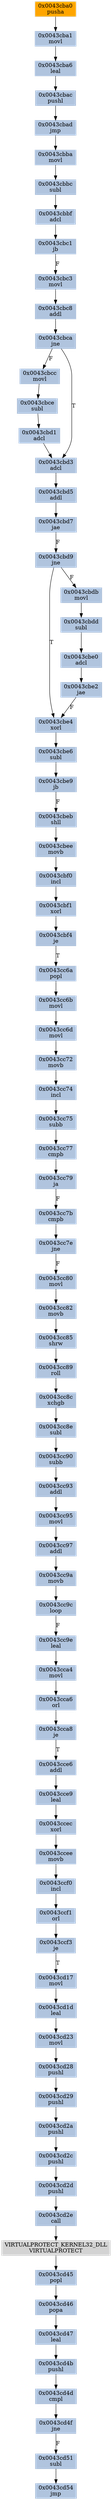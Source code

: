 strict digraph G {
	graph [bgcolor=transparent,
		name=G
	];
	node [color=lightsteelblue,
		fillcolor=lightsteelblue,
		shape=rectangle,
		style=filled
	];
	"0x0043ccf0"	[label="0x0043ccf0
incl"];
	"0x0043ccf1"	[label="0x0043ccf1
orl"];
	"0x0043ccf0" -> "0x0043ccf1"	[color="#000000"];
	"0x0043cd51"	[label="0x0043cd51
subl"];
	"0x0043cd54"	[label="0x0043cd54
jmp"];
	"0x0043cd51" -> "0x0043cd54"	[color="#000000"];
	"0x0043cca4"	[label="0x0043cca4
movl"];
	"0x0043cca6"	[label="0x0043cca6
orl"];
	"0x0043cca4" -> "0x0043cca6"	[color="#000000"];
	"0x0043cbe0"	[label="0x0043cbe0
adcl"];
	"0x0043cbe2"	[label="0x0043cbe2
jae"];
	"0x0043cbe0" -> "0x0043cbe2"	[color="#000000"];
	"0x0043cbe4"	[label="0x0043cbe4
xorl"];
	"0x0043cbe2" -> "0x0043cbe4"	[color="#000000",
		label=F];
	"0x0043cd2c"	[label="0x0043cd2c
pushl"];
	"0x0043cd2d"	[label="0x0043cd2d
pushl"];
	"0x0043cd2c" -> "0x0043cd2d"	[color="#000000"];
	"0x0043cc6b"	[label="0x0043cc6b
movl"];
	"0x0043cc6d"	[label="0x0043cc6d
movl"];
	"0x0043cc6b" -> "0x0043cc6d"	[color="#000000"];
	"0x0043cbca"	[label="0x0043cbca
jne"];
	"0x0043cbcc"	[label="0x0043cbcc
movl"];
	"0x0043cbca" -> "0x0043cbcc"	[color="#000000",
		label=F];
	"0x0043cbd3"	[label="0x0043cbd3
adcl"];
	"0x0043cbca" -> "0x0043cbd3"	[color="#000000",
		label=T];
	"0x0043cbc3"	[label="0x0043cbc3
movl"];
	"0x0043cbc8"	[label="0x0043cbc8
addl"];
	"0x0043cbc3" -> "0x0043cbc8"	[color="#000000"];
	"0x0043cbdb"	[label="0x0043cbdb
movl"];
	"0x0043cbdd"	[label="0x0043cbdd
subl"];
	"0x0043cbdb" -> "0x0043cbdd"	[color="#000000"];
	"0x0043cc9e"	[label="0x0043cc9e
leal"];
	"0x0043cc9e" -> "0x0043cca4"	[color="#000000"];
	VIRTUALPROTECT_KERNEL32_DLL	[color=lightgrey,
		fillcolor=lightgrey,
		label="VIRTUALPROTECT_KERNEL32_DLL
VIRTUALPROTECT"];
	"0x0043cd45"	[label="0x0043cd45
popl"];
	VIRTUALPROTECT_KERNEL32_DLL -> "0x0043cd45"	[color="#000000"];
	"0x0043cc9c"	[label="0x0043cc9c
loop"];
	"0x0043cc9c" -> "0x0043cc9e"	[color="#000000",
		label=F];
	"0x0043ccf3"	[label="0x0043ccf3
je"];
	"0x0043ccf1" -> "0x0043ccf3"	[color="#000000"];
	"0x0043ccee"	[label="0x0043ccee
movb"];
	"0x0043ccee" -> "0x0043ccf0"	[color="#000000"];
	"0x0043cc93"	[label="0x0043cc93
addl"];
	"0x0043cc95"	[label="0x0043cc95
movl"];
	"0x0043cc93" -> "0x0043cc95"	[color="#000000"];
	"0x0043cc85"	[label="0x0043cc85
shrw"];
	"0x0043cc89"	[label="0x0043cc89
roll"];
	"0x0043cc85" -> "0x0043cc89"	[color="#000000"];
	"0x0043cbad"	[label="0x0043cbad
jmp"];
	"0x0043cbba"	[label="0x0043cbba
movl"];
	"0x0043cbad" -> "0x0043cbba"	[color="#000000"];
	"0x0043cbce"	[label="0x0043cbce
subl"];
	"0x0043cbcc" -> "0x0043cbce"	[color="#000000"];
	"0x0043cc72"	[label="0x0043cc72
movb"];
	"0x0043cc6d" -> "0x0043cc72"	[color="#000000"];
	"0x0043cc77"	[label="0x0043cc77
cmpb"];
	"0x0043cc79"	[label="0x0043cc79
ja"];
	"0x0043cc77" -> "0x0043cc79"	[color="#000000"];
	"0x0043cc6a"	[label="0x0043cc6a
popl"];
	"0x0043cc6a" -> "0x0043cc6b"	[color="#000000"];
	"0x0043cd1d"	[label="0x0043cd1d
leal"];
	"0x0043cd23"	[label="0x0043cd23
movl"];
	"0x0043cd1d" -> "0x0043cd23"	[color="#000000"];
	"0x0043cbac"	[label="0x0043cbac
pushl"];
	"0x0043cbac" -> "0x0043cbad"	[color="#000000"];
	"0x0043cc75"	[label="0x0043cc75
subb"];
	"0x0043cc75" -> "0x0043cc77"	[color="#000000"];
	"0x0043cbbf"	[label="0x0043cbbf
adcl"];
	"0x0043cbc1"	[label="0x0043cbc1
jb"];
	"0x0043cbbf" -> "0x0043cbc1"	[color="#000000"];
	"0x0043cd4d"	[label="0x0043cd4d
cmpl"];
	"0x0043cd4f"	[label="0x0043cd4f
jne"];
	"0x0043cd4d" -> "0x0043cd4f"	[color="#000000"];
	"0x0043cc97"	[label="0x0043cc97
addl"];
	"0x0043cc95" -> "0x0043cc97"	[color="#000000"];
	"0x0043cce9"	[label="0x0043cce9
leal"];
	"0x0043ccec"	[label="0x0043ccec
xorl"];
	"0x0043cce9" -> "0x0043ccec"	[color="#000000"];
	"0x0043cba0"	[color=lightgrey,
		fillcolor=orange,
		label="0x0043cba0
pusha"];
	"0x0043cba1"	[label="0x0043cba1
movl"];
	"0x0043cba0" -> "0x0043cba1"	[color="#000000"];
	"0x0043cd2a"	[label="0x0043cd2a
pushl"];
	"0x0043cd2a" -> "0x0043cd2c"	[color="#000000"];
	"0x0043cbee"	[label="0x0043cbee
movb"];
	"0x0043cbf0"	[label="0x0043cbf0
incl"];
	"0x0043cbee" -> "0x0043cbf0"	[color="#000000"];
	"0x0043cce6"	[label="0x0043cce6
addl"];
	"0x0043cce6" -> "0x0043cce9"	[color="#000000"];
	"0x0043cd4b"	[label="0x0043cd4b
pushl"];
	"0x0043cd4b" -> "0x0043cd4d"	[color="#000000"];
	"0x0043cc8c"	[label="0x0043cc8c
xchgb"];
	"0x0043cc89" -> "0x0043cc8c"	[color="#000000"];
	"0x0043cbe6"	[label="0x0043cbe6
subl"];
	"0x0043cbe9"	[label="0x0043cbe9
jb"];
	"0x0043cbe6" -> "0x0043cbe9"	[color="#000000"];
	"0x0043cd29"	[label="0x0043cd29
pushl"];
	"0x0043cd29" -> "0x0043cd2a"	[color="#000000"];
	"0x0043cbf1"	[label="0x0043cbf1
xorl"];
	"0x0043cbf0" -> "0x0043cbf1"	[color="#000000"];
	"0x0043cbe4" -> "0x0043cbe6"	[color="#000000"];
	"0x0043cd17"	[label="0x0043cd17
movl"];
	"0x0043cd17" -> "0x0043cd1d"	[color="#000000"];
	"0x0043cc90"	[label="0x0043cc90
subb"];
	"0x0043cc90" -> "0x0043cc93"	[color="#000000"];
	"0x0043cd2e"	[label="0x0043cd2e
call"];
	"0x0043cd2d" -> "0x0043cd2e"	[color="#000000"];
	"0x0043cbc8" -> "0x0043cbca"	[color="#000000"];
	"0x0043cbdd" -> "0x0043cbe0"	[color="#000000"];
	"0x0043cc74"	[label="0x0043cc74
incl"];
	"0x0043cc74" -> "0x0043cc75"	[color="#000000"];
	"0x0043cca8"	[label="0x0043cca8
je"];
	"0x0043cca8" -> "0x0043cce6"	[color="#000000",
		label=T];
	"0x0043cba6"	[label="0x0043cba6
leal"];
	"0x0043cba6" -> "0x0043cbac"	[color="#000000"];
	"0x0043ccf3" -> "0x0043cd17"	[color="#000000",
		label=T];
	"0x0043cbd9"	[label="0x0043cbd9
jne"];
	"0x0043cbd9" -> "0x0043cbdb"	[color="#000000",
		label=F];
	"0x0043cbd9" -> "0x0043cbe4"	[color="#000000",
		label=T];
	"0x0043cd28"	[label="0x0043cd28
pushl"];
	"0x0043cd23" -> "0x0043cd28"	[color="#000000"];
	"0x0043cbf4"	[label="0x0043cbf4
je"];
	"0x0043cbf1" -> "0x0043cbf4"	[color="#000000"];
	"0x0043cc7e"	[label="0x0043cc7e
jne"];
	"0x0043cc80"	[label="0x0043cc80
movl"];
	"0x0043cc7e" -> "0x0043cc80"	[color="#000000",
		label=F];
	"0x0043cc82"	[label="0x0043cc82
movb"];
	"0x0043cc80" -> "0x0043cc82"	[color="#000000"];
	"0x0043cbd7"	[label="0x0043cbd7
jae"];
	"0x0043cbd7" -> "0x0043cbd9"	[color="#000000",
		label=F];
	"0x0043ccec" -> "0x0043ccee"	[color="#000000"];
	"0x0043cc7b"	[label="0x0043cc7b
cmpb"];
	"0x0043cc79" -> "0x0043cc7b"	[color="#000000",
		label=F];
	"0x0043cc8e"	[label="0x0043cc8e
subl"];
	"0x0043cc8e" -> "0x0043cc90"	[color="#000000"];
	"0x0043cbd5"	[label="0x0043cbd5
addl"];
	"0x0043cbd3" -> "0x0043cbd5"	[color="#000000"];
	"0x0043cba1" -> "0x0043cba6"	[color="#000000"];
	"0x0043cd47"	[label="0x0043cd47
leal"];
	"0x0043cd47" -> "0x0043cd4b"	[color="#000000"];
	"0x0043cc8c" -> "0x0043cc8e"	[color="#000000"];
	"0x0043cc9a"	[label="0x0043cc9a
movb"];
	"0x0043cc97" -> "0x0043cc9a"	[color="#000000"];
	"0x0043cbd5" -> "0x0043cbd7"	[color="#000000"];
	"0x0043cbc1" -> "0x0043cbc3"	[color="#000000",
		label=F];
	"0x0043cc72" -> "0x0043cc74"	[color="#000000"];
	"0x0043cbbc"	[label="0x0043cbbc
subl"];
	"0x0043cbba" -> "0x0043cbbc"	[color="#000000"];
	"0x0043cca6" -> "0x0043cca8"	[color="#000000"];
	"0x0043cbeb"	[label="0x0043cbeb
shll"];
	"0x0043cbeb" -> "0x0043cbee"	[color="#000000"];
	"0x0043cbbc" -> "0x0043cbbf"	[color="#000000"];
	"0x0043cd4f" -> "0x0043cd51"	[color="#000000",
		label=F];
	"0x0043cc7b" -> "0x0043cc7e"	[color="#000000"];
	"0x0043cbf4" -> "0x0043cc6a"	[color="#000000",
		label=T];
	"0x0043cd46"	[label="0x0043cd46
popa"];
	"0x0043cd46" -> "0x0043cd47"	[color="#000000"];
	"0x0043cd2e" -> VIRTUALPROTECT_KERNEL32_DLL	[color="#000000"];
	"0x0043cc9a" -> "0x0043cc9c"	[color="#000000"];
	"0x0043cd28" -> "0x0043cd29"	[color="#000000"];
	"0x0043cbd1"	[label="0x0043cbd1
adcl"];
	"0x0043cbd1" -> "0x0043cbd3"	[color="#000000"];
	"0x0043cd45" -> "0x0043cd46"	[color="#000000"];
	"0x0043cbe9" -> "0x0043cbeb"	[color="#000000",
		label=F];
	"0x0043cbce" -> "0x0043cbd1"	[color="#000000"];
	"0x0043cc82" -> "0x0043cc85"	[color="#000000"];
}
